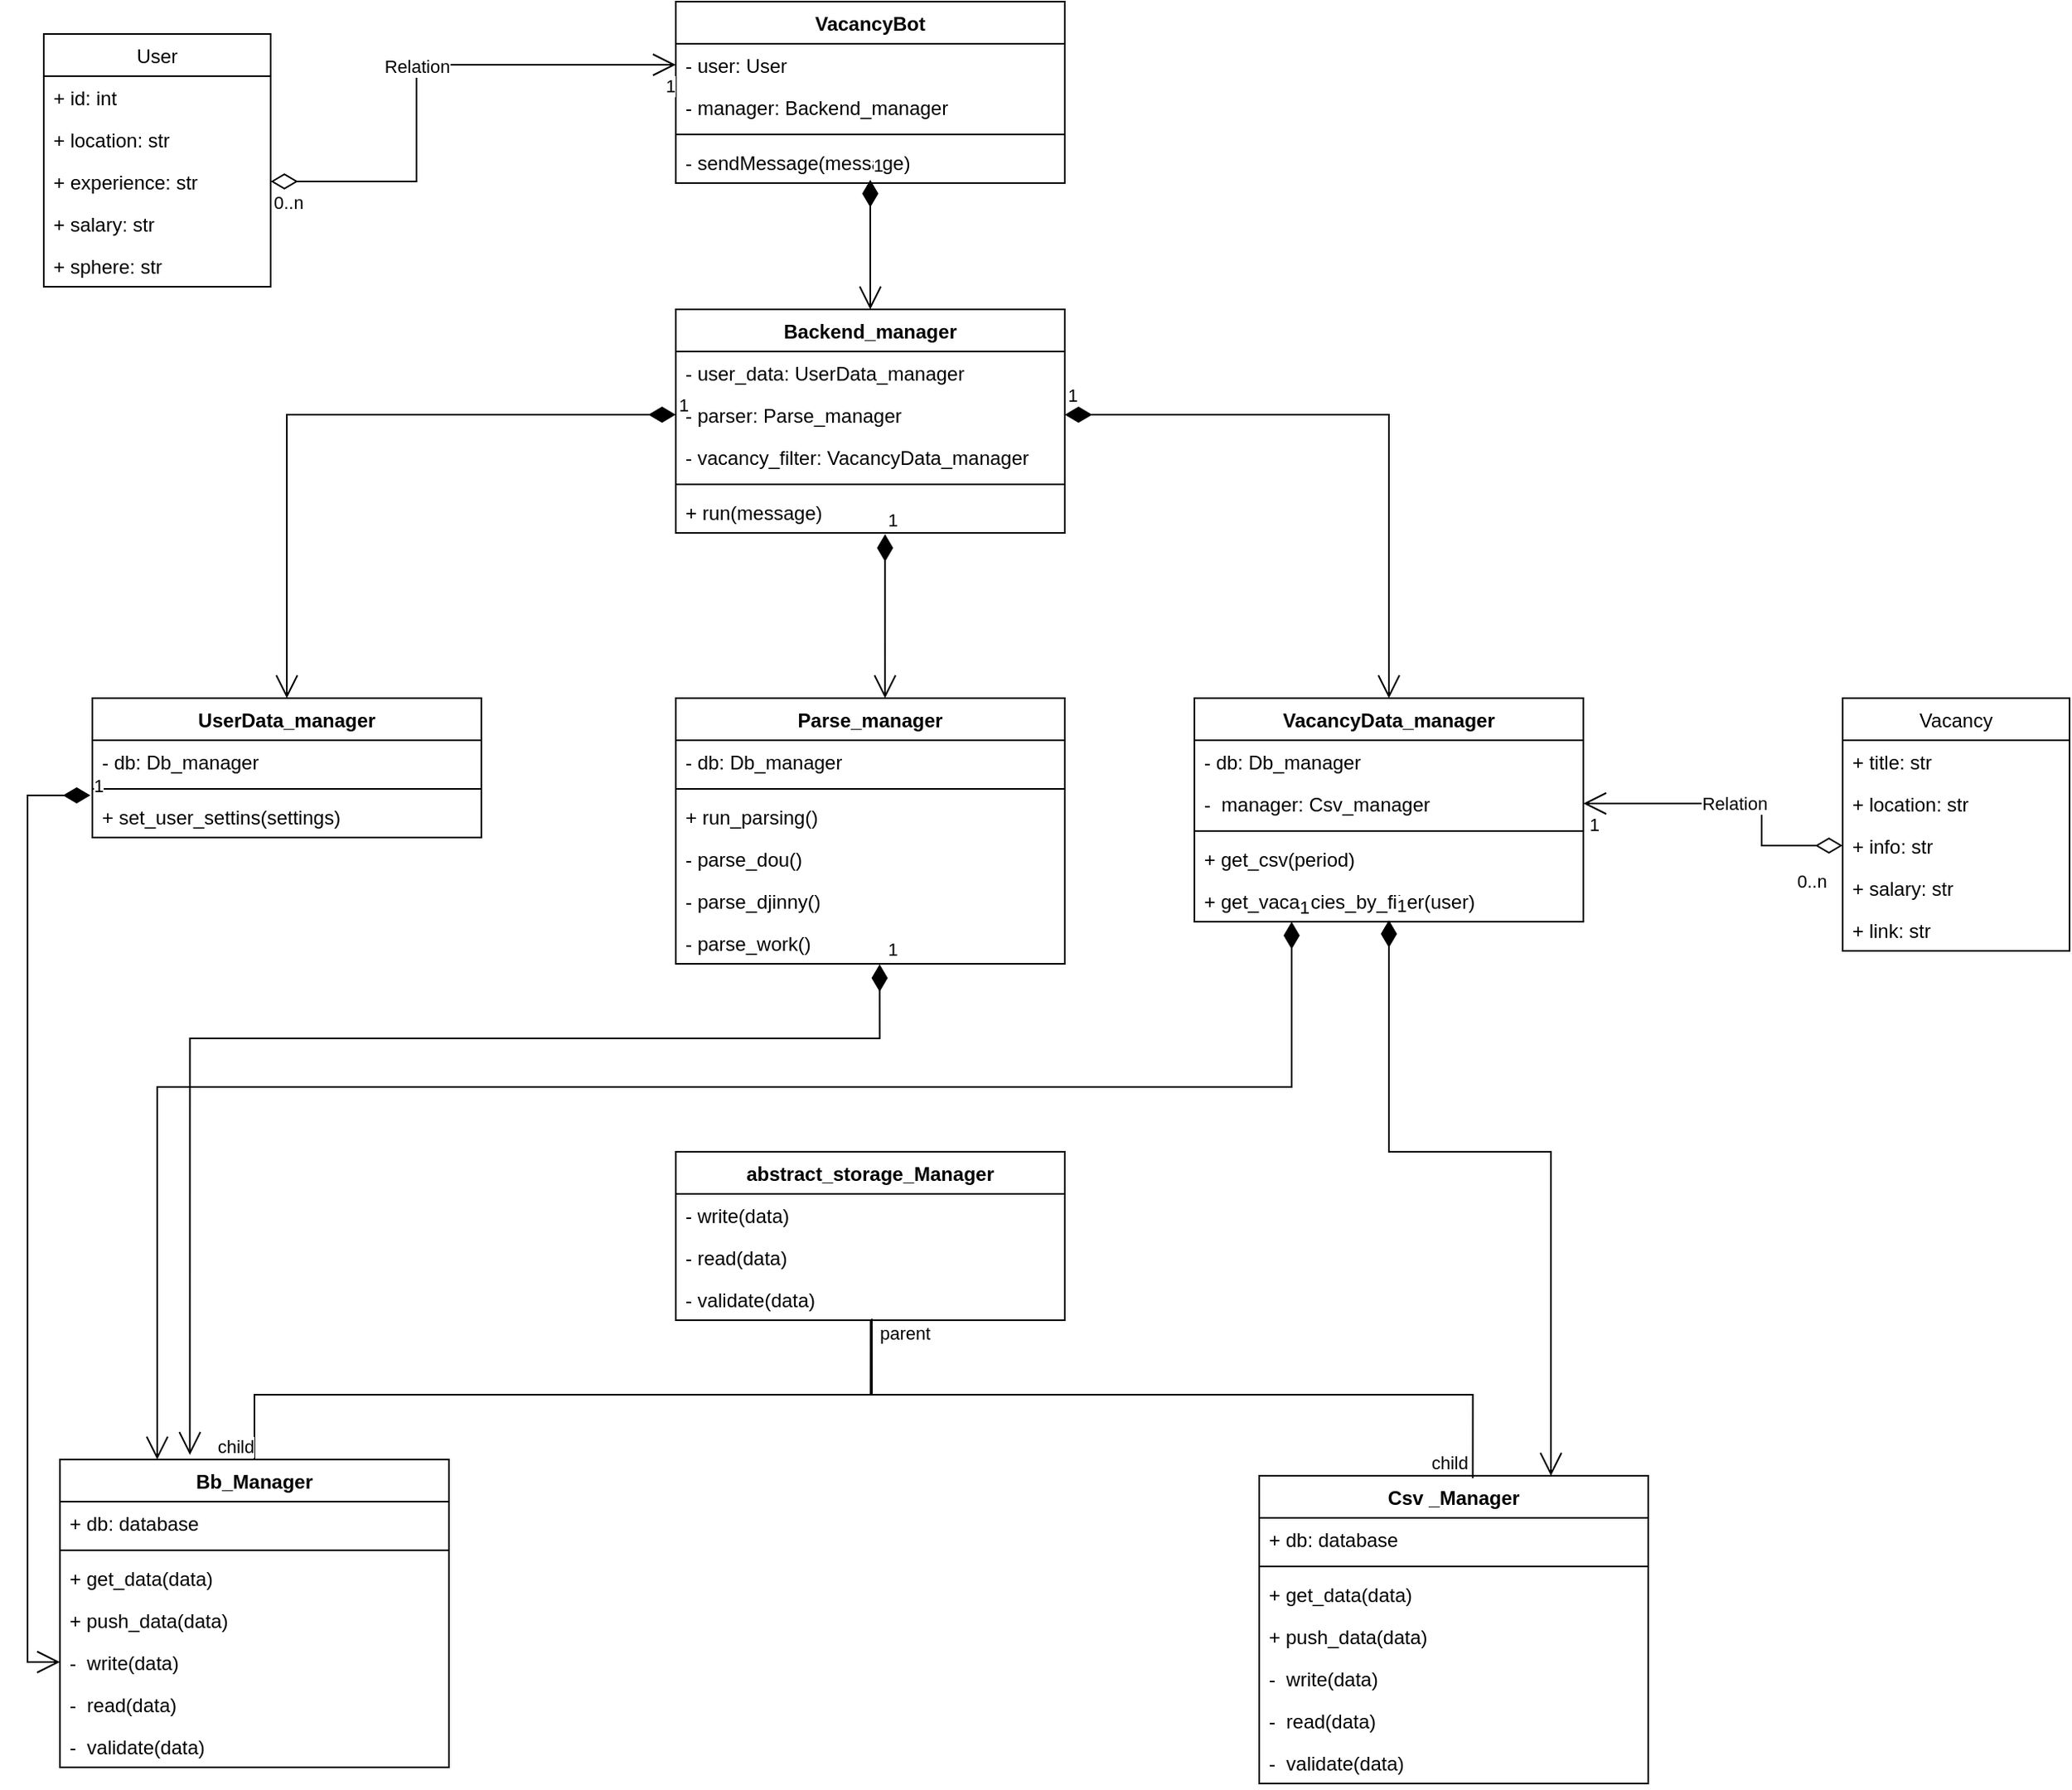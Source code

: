 <mxfile>
    <diagram id="bPilOv5FMMAtIvEvv-Nz" name="Page-1">
        <mxGraphModel dx="839" dy="491" grid="1" gridSize="10" guides="1" tooltips="1" connect="1" arrows="1" fold="1" page="0" pageScale="1" pageWidth="850" pageHeight="1100" math="0" shadow="0">
            <root>
                <mxCell id="0"/>
                <mxCell id="1" parent="0"/>
                <mxCell id="SyYwVAlzLbMXU-emxfK7-1" value="Vacancy" style="swimlane;fontStyle=0;childLayout=stackLayout;horizontal=1;startSize=26;fillColor=none;horizontalStack=0;resizeParent=1;resizeParentMax=0;resizeLast=0;collapsible=1;marginBottom=0;" parent="1" vertex="1">
                    <mxGeometry x="1440" y="640" width="140" height="156" as="geometry"/>
                </mxCell>
                <mxCell id="SyYwVAlzLbMXU-emxfK7-2" value="+ title: str" style="text;strokeColor=none;fillColor=none;align=left;verticalAlign=top;spacingLeft=4;spacingRight=4;overflow=hidden;rotatable=0;points=[[0,0.5],[1,0.5]];portConstraint=eastwest;" parent="SyYwVAlzLbMXU-emxfK7-1" vertex="1">
                    <mxGeometry y="26" width="140" height="26" as="geometry"/>
                </mxCell>
                <mxCell id="SyYwVAlzLbMXU-emxfK7-3" value="+ location: str" style="text;strokeColor=none;fillColor=none;align=left;verticalAlign=top;spacingLeft=4;spacingRight=4;overflow=hidden;rotatable=0;points=[[0,0.5],[1,0.5]];portConstraint=eastwest;" parent="SyYwVAlzLbMXU-emxfK7-1" vertex="1">
                    <mxGeometry y="52" width="140" height="26" as="geometry"/>
                </mxCell>
                <mxCell id="SyYwVAlzLbMXU-emxfK7-4" value="+ info: str" style="text;strokeColor=none;fillColor=none;align=left;verticalAlign=top;spacingLeft=4;spacingRight=4;overflow=hidden;rotatable=0;points=[[0,0.5],[1,0.5]];portConstraint=eastwest;" parent="SyYwVAlzLbMXU-emxfK7-1" vertex="1">
                    <mxGeometry y="78" width="140" height="26" as="geometry"/>
                </mxCell>
                <mxCell id="SyYwVAlzLbMXU-emxfK7-5" value="+ salary: str" style="text;strokeColor=none;fillColor=none;align=left;verticalAlign=top;spacingLeft=4;spacingRight=4;overflow=hidden;rotatable=0;points=[[0,0.5],[1,0.5]];portConstraint=eastwest;" parent="SyYwVAlzLbMXU-emxfK7-1" vertex="1">
                    <mxGeometry y="104" width="140" height="26" as="geometry"/>
                </mxCell>
                <mxCell id="SyYwVAlzLbMXU-emxfK7-6" value="+ link: str" style="text;strokeColor=none;fillColor=none;align=left;verticalAlign=top;spacingLeft=4;spacingRight=4;overflow=hidden;rotatable=0;points=[[0,0.5],[1,0.5]];portConstraint=eastwest;" parent="SyYwVAlzLbMXU-emxfK7-1" vertex="1">
                    <mxGeometry y="130" width="140" height="26" as="geometry"/>
                </mxCell>
                <mxCell id="SyYwVAlzLbMXU-emxfK7-7" value="User" style="swimlane;fontStyle=0;childLayout=stackLayout;horizontal=1;startSize=26;fillColor=none;horizontalStack=0;resizeParent=1;resizeParentMax=0;resizeLast=0;collapsible=1;marginBottom=0;" parent="1" vertex="1">
                    <mxGeometry x="330" y="230" width="140" height="156" as="geometry"/>
                </mxCell>
                <mxCell id="SyYwVAlzLbMXU-emxfK7-8" value="+ id: int" style="text;strokeColor=none;fillColor=none;align=left;verticalAlign=top;spacingLeft=4;spacingRight=4;overflow=hidden;rotatable=0;points=[[0,0.5],[1,0.5]];portConstraint=eastwest;" parent="SyYwVAlzLbMXU-emxfK7-7" vertex="1">
                    <mxGeometry y="26" width="140" height="26" as="geometry"/>
                </mxCell>
                <mxCell id="SyYwVAlzLbMXU-emxfK7-9" value="+ location: str" style="text;strokeColor=none;fillColor=none;align=left;verticalAlign=top;spacingLeft=4;spacingRight=4;overflow=hidden;rotatable=0;points=[[0,0.5],[1,0.5]];portConstraint=eastwest;" parent="SyYwVAlzLbMXU-emxfK7-7" vertex="1">
                    <mxGeometry y="52" width="140" height="26" as="geometry"/>
                </mxCell>
                <mxCell id="SyYwVAlzLbMXU-emxfK7-10" value="+ experience: str" style="text;strokeColor=none;fillColor=none;align=left;verticalAlign=top;spacingLeft=4;spacingRight=4;overflow=hidden;rotatable=0;points=[[0,0.5],[1,0.5]];portConstraint=eastwest;" parent="SyYwVAlzLbMXU-emxfK7-7" vertex="1">
                    <mxGeometry y="78" width="140" height="26" as="geometry"/>
                </mxCell>
                <mxCell id="SyYwVAlzLbMXU-emxfK7-11" value="+ salary: str" style="text;strokeColor=none;fillColor=none;align=left;verticalAlign=top;spacingLeft=4;spacingRight=4;overflow=hidden;rotatable=0;points=[[0,0.5],[1,0.5]];portConstraint=eastwest;" parent="SyYwVAlzLbMXU-emxfK7-7" vertex="1">
                    <mxGeometry y="104" width="140" height="26" as="geometry"/>
                </mxCell>
                <mxCell id="SyYwVAlzLbMXU-emxfK7-12" value="+ sphere: str" style="text;strokeColor=none;fillColor=none;align=left;verticalAlign=top;spacingLeft=4;spacingRight=4;overflow=hidden;rotatable=0;points=[[0,0.5],[1,0.5]];portConstraint=eastwest;" parent="SyYwVAlzLbMXU-emxfK7-7" vertex="1">
                    <mxGeometry y="130" width="140" height="26" as="geometry"/>
                </mxCell>
                <mxCell id="SyYwVAlzLbMXU-emxfK7-14" value="VacancyBot" style="swimlane;fontStyle=1;align=center;verticalAlign=top;childLayout=stackLayout;horizontal=1;startSize=26;horizontalStack=0;resizeParent=1;resizeParentMax=0;resizeLast=0;collapsible=1;marginBottom=0;" parent="1" vertex="1">
                    <mxGeometry x="720" y="210" width="240" height="112" as="geometry"/>
                </mxCell>
                <mxCell id="SyYwVAlzLbMXU-emxfK7-15" value="- user: User" style="text;strokeColor=none;fillColor=none;align=left;verticalAlign=top;spacingLeft=4;spacingRight=4;overflow=hidden;rotatable=0;points=[[0,0.5],[1,0.5]];portConstraint=eastwest;" parent="SyYwVAlzLbMXU-emxfK7-14" vertex="1">
                    <mxGeometry y="26" width="240" height="26" as="geometry"/>
                </mxCell>
                <mxCell id="u1WX5PTqf68Dm8TgfRsY-1" value="- manager: Backend_manager" style="text;strokeColor=none;fillColor=none;align=left;verticalAlign=top;spacingLeft=4;spacingRight=4;overflow=hidden;rotatable=0;points=[[0,0.5],[1,0.5]];portConstraint=eastwest;" parent="SyYwVAlzLbMXU-emxfK7-14" vertex="1">
                    <mxGeometry y="52" width="240" height="26" as="geometry"/>
                </mxCell>
                <mxCell id="SyYwVAlzLbMXU-emxfK7-16" value="" style="line;strokeWidth=1;fillColor=none;align=left;verticalAlign=middle;spacingTop=-1;spacingLeft=3;spacingRight=3;rotatable=0;labelPosition=right;points=[];portConstraint=eastwest;" parent="SyYwVAlzLbMXU-emxfK7-14" vertex="1">
                    <mxGeometry y="78" width="240" height="8" as="geometry"/>
                </mxCell>
                <mxCell id="SyYwVAlzLbMXU-emxfK7-17" value="- sendMessage(message)" style="text;strokeColor=none;fillColor=none;align=left;verticalAlign=top;spacingLeft=4;spacingRight=4;overflow=hidden;rotatable=0;points=[[0,0.5],[1,0.5]];portConstraint=eastwest;" parent="SyYwVAlzLbMXU-emxfK7-14" vertex="1">
                    <mxGeometry y="86" width="240" height="26" as="geometry"/>
                </mxCell>
                <mxCell id="SyYwVAlzLbMXU-emxfK7-18" value="Backend_manager" style="swimlane;fontStyle=1;align=center;verticalAlign=top;childLayout=stackLayout;horizontal=1;startSize=26;horizontalStack=0;resizeParent=1;resizeParentMax=0;resizeLast=0;collapsible=1;marginBottom=0;" parent="1" vertex="1">
                    <mxGeometry x="720" y="400" width="240" height="138" as="geometry"/>
                </mxCell>
                <mxCell id="SyYwVAlzLbMXU-emxfK7-26" value="- user_data: UserData_manager&#10;" style="text;strokeColor=none;fillColor=none;align=left;verticalAlign=top;spacingLeft=4;spacingRight=4;overflow=hidden;rotatable=0;points=[[0,0.5],[1,0.5]];portConstraint=eastwest;" parent="SyYwVAlzLbMXU-emxfK7-18" vertex="1">
                    <mxGeometry y="26" width="240" height="26" as="geometry"/>
                </mxCell>
                <mxCell id="SyYwVAlzLbMXU-emxfK7-28" value="- parser: Parse_manager&#10;" style="text;strokeColor=none;fillColor=none;align=left;verticalAlign=top;spacingLeft=4;spacingRight=4;overflow=hidden;rotatable=0;points=[[0,0.5],[1,0.5]];portConstraint=eastwest;" parent="SyYwVAlzLbMXU-emxfK7-18" vertex="1">
                    <mxGeometry y="52" width="240" height="26" as="geometry"/>
                </mxCell>
                <mxCell id="SyYwVAlzLbMXU-emxfK7-27" value="- vacancy_filter: VacancyData_manager&#10;" style="text;strokeColor=none;fillColor=none;align=left;verticalAlign=top;spacingLeft=4;spacingRight=4;overflow=hidden;rotatable=0;points=[[0,0.5],[1,0.5]];portConstraint=eastwest;" parent="SyYwVAlzLbMXU-emxfK7-18" vertex="1">
                    <mxGeometry y="78" width="240" height="26" as="geometry"/>
                </mxCell>
                <mxCell id="SyYwVAlzLbMXU-emxfK7-20" value="" style="line;strokeWidth=1;fillColor=none;align=left;verticalAlign=middle;spacingTop=-1;spacingLeft=3;spacingRight=3;rotatable=0;labelPosition=right;points=[];portConstraint=eastwest;" parent="SyYwVAlzLbMXU-emxfK7-18" vertex="1">
                    <mxGeometry y="104" width="240" height="8" as="geometry"/>
                </mxCell>
                <mxCell id="SyYwVAlzLbMXU-emxfK7-21" value="+ run(message)" style="text;strokeColor=none;fillColor=none;align=left;verticalAlign=top;spacingLeft=4;spacingRight=4;overflow=hidden;rotatable=0;points=[[0,0.5],[1,0.5]];portConstraint=eastwest;" parent="SyYwVAlzLbMXU-emxfK7-18" vertex="1">
                    <mxGeometry y="112" width="240" height="26" as="geometry"/>
                </mxCell>
                <mxCell id="SyYwVAlzLbMXU-emxfK7-29" value="UserData_manager" style="swimlane;fontStyle=1;align=center;verticalAlign=top;childLayout=stackLayout;horizontal=1;startSize=26;horizontalStack=0;resizeParent=1;resizeParentMax=0;resizeLast=0;collapsible=1;marginBottom=0;" parent="1" vertex="1">
                    <mxGeometry x="360" y="640" width="240" height="86" as="geometry"/>
                </mxCell>
                <mxCell id="SyYwVAlzLbMXU-emxfK7-30" value="- db: Db_manager&#10;" style="text;strokeColor=none;fillColor=none;align=left;verticalAlign=top;spacingLeft=4;spacingRight=4;overflow=hidden;rotatable=0;points=[[0,0.5],[1,0.5]];portConstraint=eastwest;" parent="SyYwVAlzLbMXU-emxfK7-29" vertex="1">
                    <mxGeometry y="26" width="240" height="26" as="geometry"/>
                </mxCell>
                <mxCell id="SyYwVAlzLbMXU-emxfK7-34" value="" style="line;strokeWidth=1;fillColor=none;align=left;verticalAlign=middle;spacingTop=-1;spacingLeft=3;spacingRight=3;rotatable=0;labelPosition=right;points=[];portConstraint=eastwest;" parent="SyYwVAlzLbMXU-emxfK7-29" vertex="1">
                    <mxGeometry y="52" width="240" height="8" as="geometry"/>
                </mxCell>
                <mxCell id="SyYwVAlzLbMXU-emxfK7-35" value="+ set_user_settins(settings)" style="text;strokeColor=none;fillColor=none;align=left;verticalAlign=top;spacingLeft=4;spacingRight=4;overflow=hidden;rotatable=0;points=[[0,0.5],[1,0.5]];portConstraint=eastwest;" parent="SyYwVAlzLbMXU-emxfK7-29" vertex="1">
                    <mxGeometry y="60" width="240" height="26" as="geometry"/>
                </mxCell>
                <mxCell id="SyYwVAlzLbMXU-emxfK7-36" value="Parse_manager" style="swimlane;fontStyle=1;align=center;verticalAlign=top;childLayout=stackLayout;horizontal=1;startSize=26;horizontalStack=0;resizeParent=1;resizeParentMax=0;resizeLast=0;collapsible=1;marginBottom=0;" parent="1" vertex="1">
                    <mxGeometry x="720" y="640" width="240" height="164" as="geometry"/>
                </mxCell>
                <mxCell id="SyYwVAlzLbMXU-emxfK7-92" value="- db: Db_manager&#10;" style="text;strokeColor=none;fillColor=none;align=left;verticalAlign=top;spacingLeft=4;spacingRight=4;overflow=hidden;rotatable=0;points=[[0,0.5],[1,0.5]];portConstraint=eastwest;" parent="SyYwVAlzLbMXU-emxfK7-36" vertex="1">
                    <mxGeometry y="26" width="240" height="26" as="geometry"/>
                </mxCell>
                <mxCell id="SyYwVAlzLbMXU-emxfK7-41" value="" style="line;strokeWidth=1;fillColor=none;align=left;verticalAlign=middle;spacingTop=-1;spacingLeft=3;spacingRight=3;rotatable=0;labelPosition=right;points=[];portConstraint=eastwest;" parent="SyYwVAlzLbMXU-emxfK7-36" vertex="1">
                    <mxGeometry y="52" width="240" height="8" as="geometry"/>
                </mxCell>
                <mxCell id="SyYwVAlzLbMXU-emxfK7-91" value="+ run_parsing()" style="text;strokeColor=none;fillColor=none;align=left;verticalAlign=top;spacingLeft=4;spacingRight=4;overflow=hidden;rotatable=0;points=[[0,0.5],[1,0.5]];portConstraint=eastwest;" parent="SyYwVAlzLbMXU-emxfK7-36" vertex="1">
                    <mxGeometry y="60" width="240" height="26" as="geometry"/>
                </mxCell>
                <mxCell id="SyYwVAlzLbMXU-emxfK7-42" value="- parse_dou()" style="text;strokeColor=none;fillColor=none;align=left;verticalAlign=top;spacingLeft=4;spacingRight=4;overflow=hidden;rotatable=0;points=[[0,0.5],[1,0.5]];portConstraint=eastwest;" parent="SyYwVAlzLbMXU-emxfK7-36" vertex="1">
                    <mxGeometry y="86" width="240" height="26" as="geometry"/>
                </mxCell>
                <mxCell id="SyYwVAlzLbMXU-emxfK7-83" value="- parse_djinny()" style="text;strokeColor=none;fillColor=none;align=left;verticalAlign=top;spacingLeft=4;spacingRight=4;overflow=hidden;rotatable=0;points=[[0,0.5],[1,0.5]];portConstraint=eastwest;" parent="SyYwVAlzLbMXU-emxfK7-36" vertex="1">
                    <mxGeometry y="112" width="240" height="26" as="geometry"/>
                </mxCell>
                <mxCell id="SyYwVAlzLbMXU-emxfK7-82" value="- parse_work()" style="text;strokeColor=none;fillColor=none;align=left;verticalAlign=top;spacingLeft=4;spacingRight=4;overflow=hidden;rotatable=0;points=[[0,0.5],[1,0.5]];portConstraint=eastwest;" parent="SyYwVAlzLbMXU-emxfK7-36" vertex="1">
                    <mxGeometry y="138" width="240" height="26" as="geometry"/>
                </mxCell>
                <mxCell id="SyYwVAlzLbMXU-emxfK7-50" value="VacancyData_manager" style="swimlane;fontStyle=1;align=center;verticalAlign=top;childLayout=stackLayout;horizontal=1;startSize=26;horizontalStack=0;resizeParent=1;resizeParentMax=0;resizeLast=0;collapsible=1;marginBottom=0;" parent="1" vertex="1">
                    <mxGeometry x="1040" y="640" width="240" height="138" as="geometry"/>
                </mxCell>
                <mxCell id="SyYwVAlzLbMXU-emxfK7-84" value="- db: Db_manager&#10;" style="text;strokeColor=none;fillColor=none;align=left;verticalAlign=top;spacingLeft=4;spacingRight=4;overflow=hidden;rotatable=0;points=[[0,0.5],[1,0.5]];portConstraint=eastwest;" parent="SyYwVAlzLbMXU-emxfK7-50" vertex="1">
                    <mxGeometry y="26" width="240" height="26" as="geometry"/>
                </mxCell>
                <mxCell id="SyYwVAlzLbMXU-emxfK7-86" value="-  manager: Csv_manager&#10;" style="text;strokeColor=none;fillColor=none;align=left;verticalAlign=top;spacingLeft=4;spacingRight=4;overflow=hidden;rotatable=0;points=[[0,0.5],[1,0.5]];portConstraint=eastwest;" parent="SyYwVAlzLbMXU-emxfK7-50" vertex="1">
                    <mxGeometry y="52" width="240" height="26" as="geometry"/>
                </mxCell>
                <mxCell id="SyYwVAlzLbMXU-emxfK7-55" value="" style="line;strokeWidth=1;fillColor=none;align=left;verticalAlign=middle;spacingTop=-1;spacingLeft=3;spacingRight=3;rotatable=0;labelPosition=right;points=[];portConstraint=eastwest;" parent="SyYwVAlzLbMXU-emxfK7-50" vertex="1">
                    <mxGeometry y="78" width="240" height="8" as="geometry"/>
                </mxCell>
                <mxCell id="SyYwVAlzLbMXU-emxfK7-56" value="+ get_csv(period)" style="text;strokeColor=none;fillColor=none;align=left;verticalAlign=top;spacingLeft=4;spacingRight=4;overflow=hidden;rotatable=0;points=[[0,0.5],[1,0.5]];portConstraint=eastwest;" parent="SyYwVAlzLbMXU-emxfK7-50" vertex="1">
                    <mxGeometry y="86" width="240" height="26" as="geometry"/>
                </mxCell>
                <mxCell id="SyYwVAlzLbMXU-emxfK7-85" value="+ get_vacancies_by_filter(user)" style="text;strokeColor=none;fillColor=none;align=left;verticalAlign=top;spacingLeft=4;spacingRight=4;overflow=hidden;rotatable=0;points=[[0,0.5],[1,0.5]];portConstraint=eastwest;" parent="SyYwVAlzLbMXU-emxfK7-50" vertex="1">
                    <mxGeometry y="112" width="240" height="26" as="geometry"/>
                </mxCell>
                <mxCell id="SyYwVAlzLbMXU-emxfK7-57" value="abstract_storage_Manager" style="swimlane;fontStyle=1;align=center;verticalAlign=top;childLayout=stackLayout;horizontal=1;startSize=26;horizontalStack=0;resizeParent=1;resizeParentMax=0;resizeLast=0;collapsible=1;marginBottom=0;" parent="1" vertex="1">
                    <mxGeometry x="720" y="920" width="240" height="104" as="geometry"/>
                </mxCell>
                <mxCell id="SyYwVAlzLbMXU-emxfK7-63" value="- write(data)&#10;" style="text;strokeColor=none;fillColor=none;align=left;verticalAlign=top;spacingLeft=4;spacingRight=4;overflow=hidden;rotatable=0;points=[[0,0.5],[1,0.5]];portConstraint=eastwest;" parent="SyYwVAlzLbMXU-emxfK7-57" vertex="1">
                    <mxGeometry y="26" width="240" height="26" as="geometry"/>
                </mxCell>
                <mxCell id="SyYwVAlzLbMXU-emxfK7-65" value="- read(data)&#10;" style="text;strokeColor=none;fillColor=none;align=left;verticalAlign=top;spacingLeft=4;spacingRight=4;overflow=hidden;rotatable=0;points=[[0,0.5],[1,0.5]];portConstraint=eastwest;" parent="SyYwVAlzLbMXU-emxfK7-57" vertex="1">
                    <mxGeometry y="52" width="240" height="26" as="geometry"/>
                </mxCell>
                <mxCell id="SyYwVAlzLbMXU-emxfK7-64" value="- validate(data)&#10;" style="text;strokeColor=none;fillColor=none;align=left;verticalAlign=top;spacingLeft=4;spacingRight=4;overflow=hidden;rotatable=0;points=[[0,0.5],[1,0.5]];portConstraint=eastwest;" parent="SyYwVAlzLbMXU-emxfK7-57" vertex="1">
                    <mxGeometry y="78" width="240" height="26" as="geometry"/>
                </mxCell>
                <mxCell id="SyYwVAlzLbMXU-emxfK7-66" value="Вb_Manager" style="swimlane;fontStyle=1;align=center;verticalAlign=top;childLayout=stackLayout;horizontal=1;startSize=26;horizontalStack=0;resizeParent=1;resizeParentMax=0;resizeLast=0;collapsible=1;marginBottom=0;" parent="1" vertex="1">
                    <mxGeometry x="340" y="1110" width="240" height="190" as="geometry"/>
                </mxCell>
                <mxCell id="SyYwVAlzLbMXU-emxfK7-67" value="+ db: database&#10;" style="text;strokeColor=none;fillColor=none;align=left;verticalAlign=top;spacingLeft=4;spacingRight=4;overflow=hidden;rotatable=0;points=[[0,0.5],[1,0.5]];portConstraint=eastwest;" parent="SyYwVAlzLbMXU-emxfK7-66" vertex="1">
                    <mxGeometry y="26" width="240" height="26" as="geometry"/>
                </mxCell>
                <mxCell id="SyYwVAlzLbMXU-emxfK7-68" value="" style="line;strokeWidth=1;fillColor=none;align=left;verticalAlign=middle;spacingTop=-1;spacingLeft=3;spacingRight=3;rotatable=0;labelPosition=right;points=[];portConstraint=eastwest;" parent="SyYwVAlzLbMXU-emxfK7-66" vertex="1">
                    <mxGeometry y="52" width="240" height="8" as="geometry"/>
                </mxCell>
                <mxCell id="SyYwVAlzLbMXU-emxfK7-72" value="+ get_data(data)&#10;" style="text;strokeColor=none;fillColor=none;align=left;verticalAlign=top;spacingLeft=4;spacingRight=4;overflow=hidden;rotatable=0;points=[[0,0.5],[1,0.5]];portConstraint=eastwest;" parent="SyYwVAlzLbMXU-emxfK7-66" vertex="1">
                    <mxGeometry y="60" width="240" height="26" as="geometry"/>
                </mxCell>
                <mxCell id="SyYwVAlzLbMXU-emxfK7-73" value="+ push_data(data)&#10;" style="text;strokeColor=none;fillColor=none;align=left;verticalAlign=top;spacingLeft=4;spacingRight=4;overflow=hidden;rotatable=0;points=[[0,0.5],[1,0.5]];portConstraint=eastwest;" parent="SyYwVAlzLbMXU-emxfK7-66" vertex="1">
                    <mxGeometry y="86" width="240" height="26" as="geometry"/>
                </mxCell>
                <mxCell id="SyYwVAlzLbMXU-emxfK7-69" value="-  write(data)&#10;" style="text;strokeColor=none;fillColor=none;align=left;verticalAlign=top;spacingLeft=4;spacingRight=4;overflow=hidden;rotatable=0;points=[[0,0.5],[1,0.5]];portConstraint=eastwest;" parent="SyYwVAlzLbMXU-emxfK7-66" vertex="1">
                    <mxGeometry y="112" width="240" height="26" as="geometry"/>
                </mxCell>
                <mxCell id="SyYwVAlzLbMXU-emxfK7-70" value="-  read(data)&#10;" style="text;strokeColor=none;fillColor=none;align=left;verticalAlign=top;spacingLeft=4;spacingRight=4;overflow=hidden;rotatable=0;points=[[0,0.5],[1,0.5]];portConstraint=eastwest;" parent="SyYwVAlzLbMXU-emxfK7-66" vertex="1">
                    <mxGeometry y="138" width="240" height="26" as="geometry"/>
                </mxCell>
                <mxCell id="SyYwVAlzLbMXU-emxfK7-71" value="-  validate(data)&#10;" style="text;strokeColor=none;fillColor=none;align=left;verticalAlign=top;spacingLeft=4;spacingRight=4;overflow=hidden;rotatable=0;points=[[0,0.5],[1,0.5]];portConstraint=eastwest;" parent="SyYwVAlzLbMXU-emxfK7-66" vertex="1">
                    <mxGeometry y="164" width="240" height="26" as="geometry"/>
                </mxCell>
                <mxCell id="SyYwVAlzLbMXU-emxfK7-74" value="Csv _Manager" style="swimlane;fontStyle=1;align=center;verticalAlign=top;childLayout=stackLayout;horizontal=1;startSize=26;horizontalStack=0;resizeParent=1;resizeParentMax=0;resizeLast=0;collapsible=1;marginBottom=0;" parent="1" vertex="1">
                    <mxGeometry x="1080" y="1120" width="240" height="190" as="geometry"/>
                </mxCell>
                <mxCell id="SyYwVAlzLbMXU-emxfK7-75" value="+ db: database&#10;" style="text;strokeColor=none;fillColor=none;align=left;verticalAlign=top;spacingLeft=4;spacingRight=4;overflow=hidden;rotatable=0;points=[[0,0.5],[1,0.5]];portConstraint=eastwest;" parent="SyYwVAlzLbMXU-emxfK7-74" vertex="1">
                    <mxGeometry y="26" width="240" height="26" as="geometry"/>
                </mxCell>
                <mxCell id="SyYwVAlzLbMXU-emxfK7-76" value="" style="line;strokeWidth=1;fillColor=none;align=left;verticalAlign=middle;spacingTop=-1;spacingLeft=3;spacingRight=3;rotatable=0;labelPosition=right;points=[];portConstraint=eastwest;" parent="SyYwVAlzLbMXU-emxfK7-74" vertex="1">
                    <mxGeometry y="52" width="240" height="8" as="geometry"/>
                </mxCell>
                <mxCell id="SyYwVAlzLbMXU-emxfK7-77" value="+ get_data(data)&#10;" style="text;strokeColor=none;fillColor=none;align=left;verticalAlign=top;spacingLeft=4;spacingRight=4;overflow=hidden;rotatable=0;points=[[0,0.5],[1,0.5]];portConstraint=eastwest;" parent="SyYwVAlzLbMXU-emxfK7-74" vertex="1">
                    <mxGeometry y="60" width="240" height="26" as="geometry"/>
                </mxCell>
                <mxCell id="SyYwVAlzLbMXU-emxfK7-78" value="+ push_data(data)&#10;" style="text;strokeColor=none;fillColor=none;align=left;verticalAlign=top;spacingLeft=4;spacingRight=4;overflow=hidden;rotatable=0;points=[[0,0.5],[1,0.5]];portConstraint=eastwest;" parent="SyYwVAlzLbMXU-emxfK7-74" vertex="1">
                    <mxGeometry y="86" width="240" height="26" as="geometry"/>
                </mxCell>
                <mxCell id="SyYwVAlzLbMXU-emxfK7-79" value="-  write(data)&#10;" style="text;strokeColor=none;fillColor=none;align=left;verticalAlign=top;spacingLeft=4;spacingRight=4;overflow=hidden;rotatable=0;points=[[0,0.5],[1,0.5]];portConstraint=eastwest;" parent="SyYwVAlzLbMXU-emxfK7-74" vertex="1">
                    <mxGeometry y="112" width="240" height="26" as="geometry"/>
                </mxCell>
                <mxCell id="SyYwVAlzLbMXU-emxfK7-80" value="-  read(data)&#10;" style="text;strokeColor=none;fillColor=none;align=left;verticalAlign=top;spacingLeft=4;spacingRight=4;overflow=hidden;rotatable=0;points=[[0,0.5],[1,0.5]];portConstraint=eastwest;" parent="SyYwVAlzLbMXU-emxfK7-74" vertex="1">
                    <mxGeometry y="138" width="240" height="26" as="geometry"/>
                </mxCell>
                <mxCell id="SyYwVAlzLbMXU-emxfK7-81" value="-  validate(data)&#10;" style="text;strokeColor=none;fillColor=none;align=left;verticalAlign=top;spacingLeft=4;spacingRight=4;overflow=hidden;rotatable=0;points=[[0,0.5],[1,0.5]];portConstraint=eastwest;" parent="SyYwVAlzLbMXU-emxfK7-74" vertex="1">
                    <mxGeometry y="164" width="240" height="26" as="geometry"/>
                </mxCell>
                <mxCell id="SyYwVAlzLbMXU-emxfK7-93" value="" style="endArrow=none;html=1;edgeStyle=orthogonalEdgeStyle;rounded=0;exitX=0.504;exitY=0.966;exitDx=0;exitDy=0;exitPerimeter=0;entryX=0.549;entryY=0.008;entryDx=0;entryDy=0;entryPerimeter=0;" parent="1" source="SyYwVAlzLbMXU-emxfK7-64" target="SyYwVAlzLbMXU-emxfK7-74" edge="1">
                    <mxGeometry relative="1" as="geometry">
                        <mxPoint x="760" y="570" as="sourcePoint"/>
                        <mxPoint x="920" y="570" as="targetPoint"/>
                        <Array as="points">
                            <mxPoint x="841" y="1070"/>
                            <mxPoint x="1212" y="1070"/>
                        </Array>
                    </mxGeometry>
                </mxCell>
                <mxCell id="SyYwVAlzLbMXU-emxfK7-94" value="parent" style="edgeLabel;resizable=0;html=1;align=left;verticalAlign=bottom;" parent="SyYwVAlzLbMXU-emxfK7-93" connectable="0" vertex="1">
                    <mxGeometry x="-1" relative="1" as="geometry">
                        <mxPoint x="3" y="17" as="offset"/>
                    </mxGeometry>
                </mxCell>
                <mxCell id="SyYwVAlzLbMXU-emxfK7-95" value="child" style="edgeLabel;resizable=0;html=1;align=right;verticalAlign=bottom;" parent="SyYwVAlzLbMXU-emxfK7-93" connectable="0" vertex="1">
                    <mxGeometry x="1" relative="1" as="geometry">
                        <mxPoint x="-2" y="-1" as="offset"/>
                    </mxGeometry>
                </mxCell>
                <mxCell id="SyYwVAlzLbMXU-emxfK7-96" value="" style="endArrow=none;html=1;edgeStyle=orthogonalEdgeStyle;rounded=0;entryX=0.5;entryY=0;entryDx=0;entryDy=0;exitX=0.501;exitY=1.011;exitDx=0;exitDy=0;exitPerimeter=0;" parent="1" source="SyYwVAlzLbMXU-emxfK7-64" target="SyYwVAlzLbMXU-emxfK7-66" edge="1">
                    <mxGeometry relative="1" as="geometry">
                        <mxPoint x="860" y="1036" as="sourcePoint"/>
                        <mxPoint x="1221.76" y="1131.52" as="targetPoint"/>
                        <Array as="points">
                            <mxPoint x="840" y="1070"/>
                            <mxPoint x="460" y="1070"/>
                        </Array>
                    </mxGeometry>
                </mxCell>
                <mxCell id="SyYwVAlzLbMXU-emxfK7-98" value="child" style="edgeLabel;resizable=0;html=1;align=right;verticalAlign=bottom;" parent="SyYwVAlzLbMXU-emxfK7-96" connectable="0" vertex="1">
                    <mxGeometry x="1" relative="1" as="geometry"/>
                </mxCell>
                <mxCell id="SyYwVAlzLbMXU-emxfK7-100" value="1" style="endArrow=open;html=1;endSize=12;startArrow=diamondThin;startSize=14;startFill=1;edgeStyle=orthogonalEdgeStyle;align=left;verticalAlign=bottom;rounded=0;exitX=0.538;exitY=1.031;exitDx=0;exitDy=0;exitPerimeter=0;" parent="1" source="SyYwVAlzLbMXU-emxfK7-21" target="SyYwVAlzLbMXU-emxfK7-36" edge="1">
                    <mxGeometry x="-1" relative="1" as="geometry">
                        <mxPoint x="690" y="726" as="sourcePoint"/>
                        <mxPoint x="690" y="520" as="targetPoint"/>
                        <Array as="points">
                            <mxPoint x="849" y="620"/>
                            <mxPoint x="849" y="620"/>
                        </Array>
                        <mxPoint as="offset"/>
                    </mxGeometry>
                </mxCell>
                <mxCell id="SyYwVAlzLbMXU-emxfK7-101" value="1" style="endArrow=open;html=1;endSize=12;startArrow=diamondThin;startSize=14;startFill=1;edgeStyle=orthogonalEdgeStyle;align=left;verticalAlign=bottom;rounded=0;entryX=0.5;entryY=0;entryDx=0;entryDy=0;exitX=1;exitY=0.5;exitDx=0;exitDy=0;" parent="1" source="SyYwVAlzLbMXU-emxfK7-28" target="SyYwVAlzLbMXU-emxfK7-50" edge="1">
                    <mxGeometry x="-1" y="3" relative="1" as="geometry">
                        <mxPoint x="760" y="590" as="sourcePoint"/>
                        <mxPoint x="1068" y="650.0" as="targetPoint"/>
                        <Array as="points">
                            <mxPoint x="1160" y="465"/>
                        </Array>
                    </mxGeometry>
                </mxCell>
                <mxCell id="SyYwVAlzLbMXU-emxfK7-102" value="1" style="endArrow=open;html=1;endSize=12;startArrow=diamondThin;startSize=14;startFill=1;edgeStyle=orthogonalEdgeStyle;align=left;verticalAlign=bottom;rounded=0;entryX=0.5;entryY=0;entryDx=0;entryDy=0;exitX=0;exitY=0.5;exitDx=0;exitDy=0;" parent="1" source="SyYwVAlzLbMXU-emxfK7-28" target="SyYwVAlzLbMXU-emxfK7-29" edge="1">
                    <mxGeometry x="-1" y="3" relative="1" as="geometry">
                        <mxPoint x="420.0" y="509.996" as="sourcePoint"/>
                        <mxPoint x="733.04" y="585.19" as="targetPoint"/>
                        <Array as="points">
                            <mxPoint x="480" y="465"/>
                        </Array>
                    </mxGeometry>
                </mxCell>
                <mxCell id="SyYwVAlzLbMXU-emxfK7-103" value="1" style="endArrow=open;html=1;endSize=12;startArrow=diamondThin;startSize=14;startFill=1;edgeStyle=orthogonalEdgeStyle;align=left;verticalAlign=bottom;rounded=0;exitX=0.5;exitY=0.962;exitDx=0;exitDy=0;exitPerimeter=0;" parent="1" source="SyYwVAlzLbMXU-emxfK7-85" edge="1">
                    <mxGeometry x="-1" y="3" relative="1" as="geometry">
                        <mxPoint x="890" y="819.996" as="sourcePoint"/>
                        <mxPoint x="1260" y="1120" as="targetPoint"/>
                        <Array as="points">
                            <mxPoint x="1160" y="920"/>
                            <mxPoint x="1260" y="920"/>
                            <mxPoint x="1260" y="1120"/>
                        </Array>
                    </mxGeometry>
                </mxCell>
                <mxCell id="SyYwVAlzLbMXU-emxfK7-104" value="1" style="endArrow=open;html=1;endSize=12;startArrow=diamondThin;startSize=14;startFill=1;edgeStyle=orthogonalEdgeStyle;align=left;verticalAlign=bottom;rounded=0;entryX=0.25;entryY=0;entryDx=0;entryDy=0;exitX=0.5;exitY=0.962;exitDx=0;exitDy=0;exitPerimeter=0;" parent="1" target="SyYwVAlzLbMXU-emxfK7-66" edge="1">
                    <mxGeometry x="-1" y="3" relative="1" as="geometry">
                        <mxPoint x="1100" y="778.002" as="sourcePoint"/>
                        <mxPoint x="1080" y="1120.99" as="targetPoint"/>
                        <Array as="points">
                            <mxPoint x="1100" y="880"/>
                            <mxPoint x="400" y="880"/>
                        </Array>
                    </mxGeometry>
                </mxCell>
                <mxCell id="SyYwVAlzLbMXU-emxfK7-105" value="Relation" style="endArrow=open;html=1;endSize=12;startArrow=diamondThin;startSize=14;startFill=0;edgeStyle=orthogonalEdgeStyle;rounded=0;entryX=0;entryY=0.5;entryDx=0;entryDy=0;exitX=1;exitY=0.5;exitDx=0;exitDy=0;" parent="1" source="SyYwVAlzLbMXU-emxfK7-10" target="SyYwVAlzLbMXU-emxfK7-15" edge="1">
                    <mxGeometry relative="1" as="geometry">
                        <mxPoint x="590" y="330" as="sourcePoint"/>
                        <mxPoint x="750" y="330" as="targetPoint"/>
                        <Array as="points">
                            <mxPoint x="560" y="321"/>
                            <mxPoint x="560" y="249"/>
                        </Array>
                    </mxGeometry>
                </mxCell>
                <mxCell id="SyYwVAlzLbMXU-emxfK7-106" value="0..n" style="edgeLabel;resizable=0;html=1;align=left;verticalAlign=top;" parent="SyYwVAlzLbMXU-emxfK7-105" connectable="0" vertex="1">
                    <mxGeometry x="-1" relative="1" as="geometry"/>
                </mxCell>
                <mxCell id="SyYwVAlzLbMXU-emxfK7-107" value="1" style="edgeLabel;resizable=0;html=1;align=right;verticalAlign=top;" parent="SyYwVAlzLbMXU-emxfK7-105" connectable="0" vertex="1">
                    <mxGeometry x="1" relative="1" as="geometry"/>
                </mxCell>
                <mxCell id="SyYwVAlzLbMXU-emxfK7-109" value="Relation" style="endArrow=open;html=1;endSize=12;startArrow=diamondThin;startSize=14;startFill=0;edgeStyle=orthogonalEdgeStyle;rounded=0;entryX=1;entryY=0.5;entryDx=0;entryDy=0;exitX=0;exitY=0.5;exitDx=0;exitDy=0;" parent="1" source="SyYwVAlzLbMXU-emxfK7-4" target="SyYwVAlzLbMXU-emxfK7-86" edge="1">
                    <mxGeometry relative="1" as="geometry">
                        <mxPoint x="1460" y="602" as="sourcePoint"/>
                        <mxPoint x="1695" y="550.0" as="targetPoint"/>
                        <Array as="points">
                            <mxPoint x="1390" y="731"/>
                            <mxPoint x="1390" y="705"/>
                        </Array>
                    </mxGeometry>
                </mxCell>
                <mxCell id="SyYwVAlzLbMXU-emxfK7-110" value="0..n" style="edgeLabel;resizable=0;html=1;align=left;verticalAlign=top;" parent="SyYwVAlzLbMXU-emxfK7-109" connectable="0" vertex="1">
                    <mxGeometry x="-1" relative="1" as="geometry">
                        <mxPoint x="-30" y="9" as="offset"/>
                    </mxGeometry>
                </mxCell>
                <mxCell id="SyYwVAlzLbMXU-emxfK7-111" value="1" style="edgeLabel;resizable=0;html=1;align=right;verticalAlign=top;" parent="SyYwVAlzLbMXU-emxfK7-109" connectable="0" vertex="1">
                    <mxGeometry x="1" relative="1" as="geometry">
                        <mxPoint x="10" as="offset"/>
                    </mxGeometry>
                </mxCell>
                <mxCell id="KOfWtAJ9OfvLRt2UFa3i-1" value="1" style="endArrow=open;html=1;endSize=12;startArrow=diamondThin;startSize=14;startFill=1;edgeStyle=orthogonalEdgeStyle;align=left;verticalAlign=bottom;rounded=0;exitX=-0.005;exitY=0;exitDx=0;exitDy=0;exitPerimeter=0;entryX=0;entryY=0.5;entryDx=0;entryDy=0;" parent="1" source="SyYwVAlzLbMXU-emxfK7-35" target="SyYwVAlzLbMXU-emxfK7-69" edge="1">
                    <mxGeometry x="-1" y="3" relative="1" as="geometry">
                        <mxPoint x="960" y="670" as="sourcePoint"/>
                        <mxPoint x="1120" y="670" as="targetPoint"/>
                        <Array as="points">
                            <mxPoint x="320" y="700"/>
                            <mxPoint x="320" y="1235"/>
                        </Array>
                    </mxGeometry>
                </mxCell>
                <mxCell id="KOfWtAJ9OfvLRt2UFa3i-2" value="1" style="endArrow=open;html=1;endSize=12;startArrow=diamondThin;startSize=14;startFill=1;edgeStyle=orthogonalEdgeStyle;align=left;verticalAlign=bottom;rounded=0;exitX=0.524;exitY=1.011;exitDx=0;exitDy=0;exitPerimeter=0;entryX=0.334;entryY=-0.015;entryDx=0;entryDy=0;entryPerimeter=0;" parent="1" source="SyYwVAlzLbMXU-emxfK7-82" target="SyYwVAlzLbMXU-emxfK7-66" edge="1">
                    <mxGeometry x="-1" y="3" relative="1" as="geometry">
                        <mxPoint x="960" y="670" as="sourcePoint"/>
                        <mxPoint x="413" y="1120" as="targetPoint"/>
                        <Array as="points">
                            <mxPoint x="846" y="850"/>
                            <mxPoint x="420" y="850"/>
                        </Array>
                    </mxGeometry>
                </mxCell>
                <mxCell id="u1WX5PTqf68Dm8TgfRsY-2" value="1" style="endArrow=open;html=1;endSize=12;startArrow=diamondThin;startSize=14;startFill=1;edgeStyle=orthogonalEdgeStyle;align=left;verticalAlign=bottom;rounded=0;entryX=0.5;entryY=0;entryDx=0;entryDy=0;" parent="1" target="SyYwVAlzLbMXU-emxfK7-18" edge="1">
                    <mxGeometry x="-1" relative="1" as="geometry">
                        <mxPoint x="840" y="320" as="sourcePoint"/>
                        <mxPoint x="1121" y="440" as="targetPoint"/>
                        <Array as="points">
                            <mxPoint x="840" y="380"/>
                        </Array>
                        <mxPoint as="offset"/>
                    </mxGeometry>
                </mxCell>
            </root>
        </mxGraphModel>
    </diagram>
</mxfile>